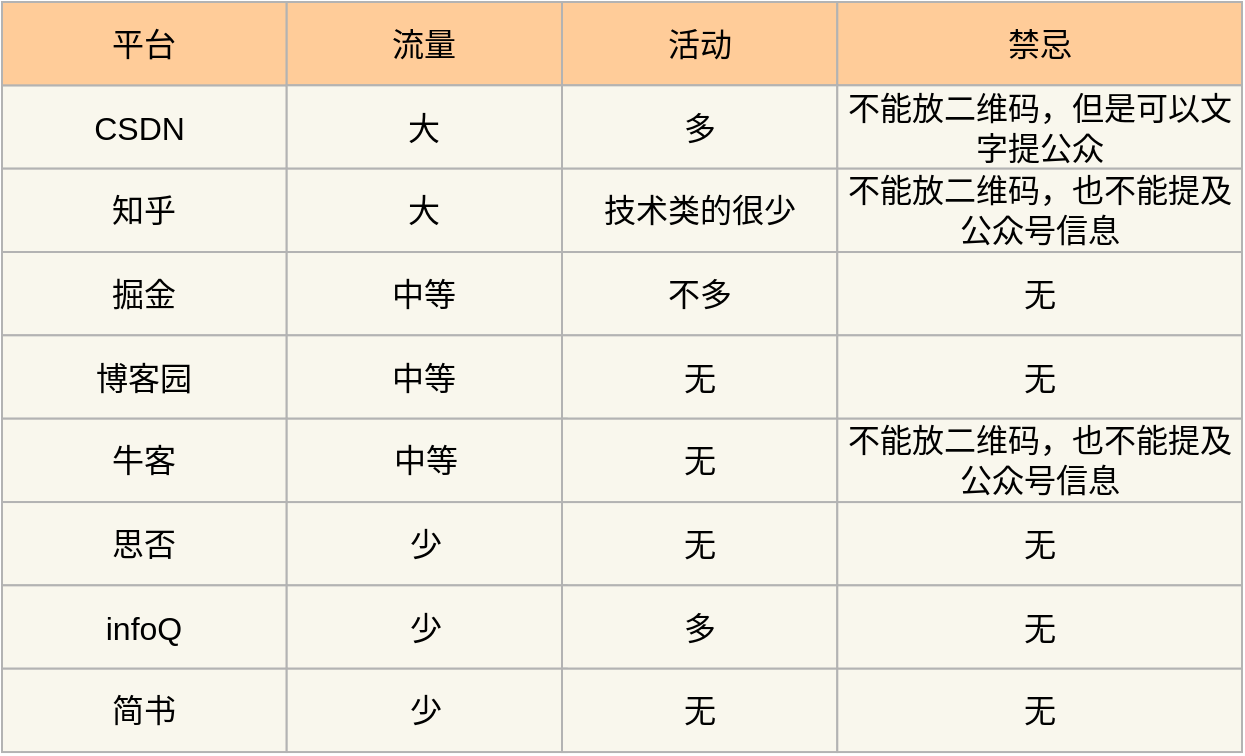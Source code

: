 <mxfile version="13.9.1" type="github">
  <diagram id="XgifE_geRHOmq-Xp8sVa" name="第 1 页">
    <mxGraphModel dx="1102" dy="582" grid="1" gridSize="10" guides="1" tooltips="1" connect="1" arrows="1" fold="1" page="1" pageScale="1" pageWidth="827" pageHeight="1169" math="0" shadow="0">
      <root>
        <mxCell id="0" />
        <mxCell id="1" parent="0" />
        <mxCell id="s4ajWTHo77XqpZnQpvyV-3" value="CSDN&amp;nbsp;" style="rounded=0;whiteSpace=wrap;html=1;fontSize=16;fillColor=#f9f7ed;labelBorderColor=none;strokeColor=#B3B3B3;" vertex="1" parent="1">
          <mxGeometry x="80" y="121.667" width="142.353" height="41.667" as="geometry" />
        </mxCell>
        <mxCell id="s4ajWTHo77XqpZnQpvyV-4" value="平台" style="rounded=0;whiteSpace=wrap;html=1;fontSize=16;fillColor=#ffcc99;labelBorderColor=none;strokeColor=#B3B3B3;" vertex="1" parent="1">
          <mxGeometry x="80" y="80" width="142.353" height="41.667" as="geometry" />
        </mxCell>
        <mxCell id="s4ajWTHo77XqpZnQpvyV-5" value="流量" style="rounded=0;whiteSpace=wrap;html=1;fontSize=16;fillColor=#ffcc99;labelBorderColor=none;strokeColor=#B3B3B3;" vertex="1" parent="1">
          <mxGeometry x="222.35" y="80" width="137.65" height="41.67" as="geometry" />
        </mxCell>
        <mxCell id="s4ajWTHo77XqpZnQpvyV-6" value="大" style="rounded=0;whiteSpace=wrap;html=1;fontSize=16;fillColor=#f9f7ed;labelBorderColor=none;strokeColor=#B3B3B3;" vertex="1" parent="1">
          <mxGeometry x="222.35" y="121.67" width="137.65" height="41.67" as="geometry" />
        </mxCell>
        <mxCell id="s4ajWTHo77XqpZnQpvyV-14" value="活动" style="rounded=0;whiteSpace=wrap;html=1;fontSize=16;fillColor=#ffcc99;labelBorderColor=none;strokeColor=#B3B3B3;" vertex="1" parent="1">
          <mxGeometry x="360" y="80" width="137.65" height="41.67" as="geometry" />
        </mxCell>
        <mxCell id="s4ajWTHo77XqpZnQpvyV-15" value="禁忌" style="rounded=0;whiteSpace=wrap;html=1;fontSize=16;fillColor=#ffcc99;labelBorderColor=none;strokeColor=#B3B3B3;" vertex="1" parent="1">
          <mxGeometry x="497.65" y="80" width="202.35" height="41.67" as="geometry" />
        </mxCell>
        <mxCell id="s4ajWTHo77XqpZnQpvyV-16" value="多" style="rounded=0;whiteSpace=wrap;html=1;fontSize=16;fillColor=#f9f7ed;labelBorderColor=none;strokeColor=#B3B3B3;" vertex="1" parent="1">
          <mxGeometry x="360" y="121.67" width="137.65" height="41.67" as="geometry" />
        </mxCell>
        <mxCell id="s4ajWTHo77XqpZnQpvyV-17" value="不能放二维码，但是可以文字提公众" style="rounded=0;whiteSpace=wrap;html=1;fontSize=16;fillColor=#f9f7ed;labelBorderColor=none;strokeColor=#B3B3B3;" vertex="1" parent="1">
          <mxGeometry x="497.65" y="121.67" width="202.35" height="41.67" as="geometry" />
        </mxCell>
        <mxCell id="s4ajWTHo77XqpZnQpvyV-18" value="知乎" style="rounded=0;whiteSpace=wrap;html=1;fontSize=16;fillColor=#f9f7ed;labelBorderColor=none;strokeColor=#B3B3B3;" vertex="1" parent="1">
          <mxGeometry x="80" y="163.337" width="142.353" height="41.667" as="geometry" />
        </mxCell>
        <mxCell id="s4ajWTHo77XqpZnQpvyV-19" value="大" style="rounded=0;whiteSpace=wrap;html=1;fontSize=16;fillColor=#f9f7ed;labelBorderColor=none;strokeColor=#B3B3B3;" vertex="1" parent="1">
          <mxGeometry x="222.35" y="163.34" width="137.65" height="41.67" as="geometry" />
        </mxCell>
        <mxCell id="s4ajWTHo77XqpZnQpvyV-20" value="技术类的很少" style="rounded=0;whiteSpace=wrap;html=1;fontSize=16;fillColor=#f9f7ed;labelBorderColor=none;strokeColor=#B3B3B3;" vertex="1" parent="1">
          <mxGeometry x="360" y="163.34" width="137.65" height="41.67" as="geometry" />
        </mxCell>
        <mxCell id="s4ajWTHo77XqpZnQpvyV-21" value="不能放二维码，也不能提及公众号信息" style="rounded=0;whiteSpace=wrap;html=1;fontSize=16;fillColor=#f9f7ed;labelBorderColor=none;strokeColor=#B3B3B3;" vertex="1" parent="1">
          <mxGeometry x="497.65" y="163.34" width="202.35" height="41.67" as="geometry" />
        </mxCell>
        <mxCell id="s4ajWTHo77XqpZnQpvyV-24" value="掘金" style="rounded=0;whiteSpace=wrap;html=1;fontSize=16;fillColor=#f9f7ed;labelBorderColor=none;strokeColor=#B3B3B3;" vertex="1" parent="1">
          <mxGeometry x="80" y="205.007" width="142.353" height="41.667" as="geometry" />
        </mxCell>
        <mxCell id="s4ajWTHo77XqpZnQpvyV-25" value="中等" style="rounded=0;whiteSpace=wrap;html=1;fontSize=16;fillColor=#f9f7ed;labelBorderColor=none;strokeColor=#B3B3B3;" vertex="1" parent="1">
          <mxGeometry x="222.35" y="205.01" width="137.65" height="41.67" as="geometry" />
        </mxCell>
        <mxCell id="s4ajWTHo77XqpZnQpvyV-26" value="不多" style="rounded=0;whiteSpace=wrap;html=1;fontSize=16;fillColor=#f9f7ed;labelBorderColor=none;strokeColor=#B3B3B3;" vertex="1" parent="1">
          <mxGeometry x="360" y="205.01" width="137.65" height="41.67" as="geometry" />
        </mxCell>
        <mxCell id="s4ajWTHo77XqpZnQpvyV-27" value="无" style="rounded=0;whiteSpace=wrap;html=1;fontSize=16;fillColor=#f9f7ed;labelBorderColor=none;strokeColor=#B3B3B3;" vertex="1" parent="1">
          <mxGeometry x="497.65" y="205.01" width="202.35" height="41.67" as="geometry" />
        </mxCell>
        <mxCell id="s4ajWTHo77XqpZnQpvyV-28" value="博客园" style="rounded=0;whiteSpace=wrap;html=1;fontSize=16;fillColor=#f9f7ed;labelBorderColor=none;strokeColor=#B3B3B3;" vertex="1" parent="1">
          <mxGeometry x="80" y="246.677" width="142.353" height="41.667" as="geometry" />
        </mxCell>
        <mxCell id="s4ajWTHo77XqpZnQpvyV-29" value="中等" style="rounded=0;whiteSpace=wrap;html=1;fontSize=16;fillColor=#f9f7ed;labelBorderColor=none;strokeColor=#B3B3B3;" vertex="1" parent="1">
          <mxGeometry x="222.35" y="246.68" width="137.65" height="41.67" as="geometry" />
        </mxCell>
        <mxCell id="s4ajWTHo77XqpZnQpvyV-30" value="无" style="rounded=0;whiteSpace=wrap;html=1;fontSize=16;fillColor=#f9f7ed;labelBorderColor=none;strokeColor=#B3B3B3;" vertex="1" parent="1">
          <mxGeometry x="360" y="246.68" width="137.65" height="41.67" as="geometry" />
        </mxCell>
        <mxCell id="s4ajWTHo77XqpZnQpvyV-31" value="无" style="rounded=0;whiteSpace=wrap;html=1;fontSize=16;fillColor=#f9f7ed;labelBorderColor=none;strokeColor=#B3B3B3;" vertex="1" parent="1">
          <mxGeometry x="497.65" y="246.68" width="202.35" height="41.67" as="geometry" />
        </mxCell>
        <mxCell id="s4ajWTHo77XqpZnQpvyV-32" value="思否" style="rounded=0;whiteSpace=wrap;html=1;fontSize=16;fillColor=#f9f7ed;labelBorderColor=none;strokeColor=#B3B3B3;" vertex="1" parent="1">
          <mxGeometry x="80" y="330.017" width="142.353" height="41.667" as="geometry" />
        </mxCell>
        <mxCell id="s4ajWTHo77XqpZnQpvyV-33" value="少" style="rounded=0;whiteSpace=wrap;html=1;fontSize=16;fillColor=#f9f7ed;labelBorderColor=none;strokeColor=#B3B3B3;" vertex="1" parent="1">
          <mxGeometry x="222.35" y="330.02" width="140" height="41.67" as="geometry" />
        </mxCell>
        <mxCell id="s4ajWTHo77XqpZnQpvyV-34" value="无" style="rounded=0;whiteSpace=wrap;html=1;fontSize=16;fillColor=#f9f7ed;labelBorderColor=none;strokeColor=#B3B3B3;" vertex="1" parent="1">
          <mxGeometry x="360" y="330.02" width="137.65" height="41.67" as="geometry" />
        </mxCell>
        <mxCell id="s4ajWTHo77XqpZnQpvyV-35" value="无" style="rounded=0;whiteSpace=wrap;html=1;fontSize=16;fillColor=#f9f7ed;labelBorderColor=none;strokeColor=#B3B3B3;" vertex="1" parent="1">
          <mxGeometry x="497.65" y="330.02" width="202.35" height="41.67" as="geometry" />
        </mxCell>
        <mxCell id="s4ajWTHo77XqpZnQpvyV-36" value="infoQ" style="rounded=0;whiteSpace=wrap;html=1;fontSize=16;fillColor=#f9f7ed;labelBorderColor=none;strokeColor=#B3B3B3;" vertex="1" parent="1">
          <mxGeometry x="80" y="371.687" width="142.353" height="41.667" as="geometry" />
        </mxCell>
        <mxCell id="s4ajWTHo77XqpZnQpvyV-37" value="少" style="rounded=0;whiteSpace=wrap;html=1;fontSize=16;fillColor=#f9f7ed;labelBorderColor=none;strokeColor=#B3B3B3;" vertex="1" parent="1">
          <mxGeometry x="222.35" y="371.69" width="140" height="41.67" as="geometry" />
        </mxCell>
        <mxCell id="s4ajWTHo77XqpZnQpvyV-38" value="多" style="rounded=0;whiteSpace=wrap;html=1;fontSize=16;fillColor=#f9f7ed;labelBorderColor=none;strokeColor=#B3B3B3;" vertex="1" parent="1">
          <mxGeometry x="360" y="371.68" width="137.65" height="41.67" as="geometry" />
        </mxCell>
        <mxCell id="s4ajWTHo77XqpZnQpvyV-39" value="无" style="rounded=0;whiteSpace=wrap;html=1;fontSize=16;fillColor=#f9f7ed;labelBorderColor=none;strokeColor=#B3B3B3;" vertex="1" parent="1">
          <mxGeometry x="497.65" y="371.69" width="202.35" height="41.67" as="geometry" />
        </mxCell>
        <mxCell id="s4ajWTHo77XqpZnQpvyV-40" value="牛客" style="rounded=0;whiteSpace=wrap;html=1;fontSize=16;fillColor=#f9f7ed;labelBorderColor=none;strokeColor=#B3B3B3;" vertex="1" parent="1">
          <mxGeometry x="80" y="288.347" width="142.353" height="41.667" as="geometry" />
        </mxCell>
        <mxCell id="s4ajWTHo77XqpZnQpvyV-41" value="中等" style="rounded=0;whiteSpace=wrap;html=1;fontSize=16;fillColor=#f9f7ed;labelBorderColor=none;strokeColor=#B3B3B3;" vertex="1" parent="1">
          <mxGeometry x="222.35" y="288.35" width="140" height="41.67" as="geometry" />
        </mxCell>
        <mxCell id="s4ajWTHo77XqpZnQpvyV-42" value="无" style="rounded=0;whiteSpace=wrap;html=1;fontSize=16;fillColor=#f9f7ed;labelBorderColor=none;strokeColor=#B3B3B3;" vertex="1" parent="1">
          <mxGeometry x="360" y="288.35" width="137.65" height="41.67" as="geometry" />
        </mxCell>
        <mxCell id="s4ajWTHo77XqpZnQpvyV-43" value="不能放二维码，也不能提及公众号信息" style="rounded=0;whiteSpace=wrap;html=1;fontSize=16;fillColor=#f9f7ed;labelBorderColor=none;strokeColor=#B3B3B3;" vertex="1" parent="1">
          <mxGeometry x="497.65" y="288.35" width="202.35" height="41.67" as="geometry" />
        </mxCell>
        <mxCell id="s4ajWTHo77XqpZnQpvyV-44" value="简书" style="rounded=0;whiteSpace=wrap;html=1;fontSize=16;fillColor=#f9f7ed;labelBorderColor=none;strokeColor=#B3B3B3;" vertex="1" parent="1">
          <mxGeometry x="80" y="413.357" width="142.353" height="41.667" as="geometry" />
        </mxCell>
        <mxCell id="s4ajWTHo77XqpZnQpvyV-45" value="少" style="rounded=0;whiteSpace=wrap;html=1;fontSize=16;fillColor=#f9f7ed;labelBorderColor=none;strokeColor=#B3B3B3;" vertex="1" parent="1">
          <mxGeometry x="222.35" y="413.35" width="140" height="41.67" as="geometry" />
        </mxCell>
        <mxCell id="s4ajWTHo77XqpZnQpvyV-46" value="无" style="rounded=0;whiteSpace=wrap;html=1;fontSize=16;fillColor=#f9f7ed;labelBorderColor=none;strokeColor=#B3B3B3;" vertex="1" parent="1">
          <mxGeometry x="360" y="413.36" width="137.65" height="41.67" as="geometry" />
        </mxCell>
        <mxCell id="s4ajWTHo77XqpZnQpvyV-47" value="无" style="rounded=0;whiteSpace=wrap;html=1;fontSize=16;fillColor=#f9f7ed;labelBorderColor=none;strokeColor=#B3B3B3;" vertex="1" parent="1">
          <mxGeometry x="497.65" y="413.36" width="202.35" height="41.67" as="geometry" />
        </mxCell>
      </root>
    </mxGraphModel>
  </diagram>
</mxfile>
